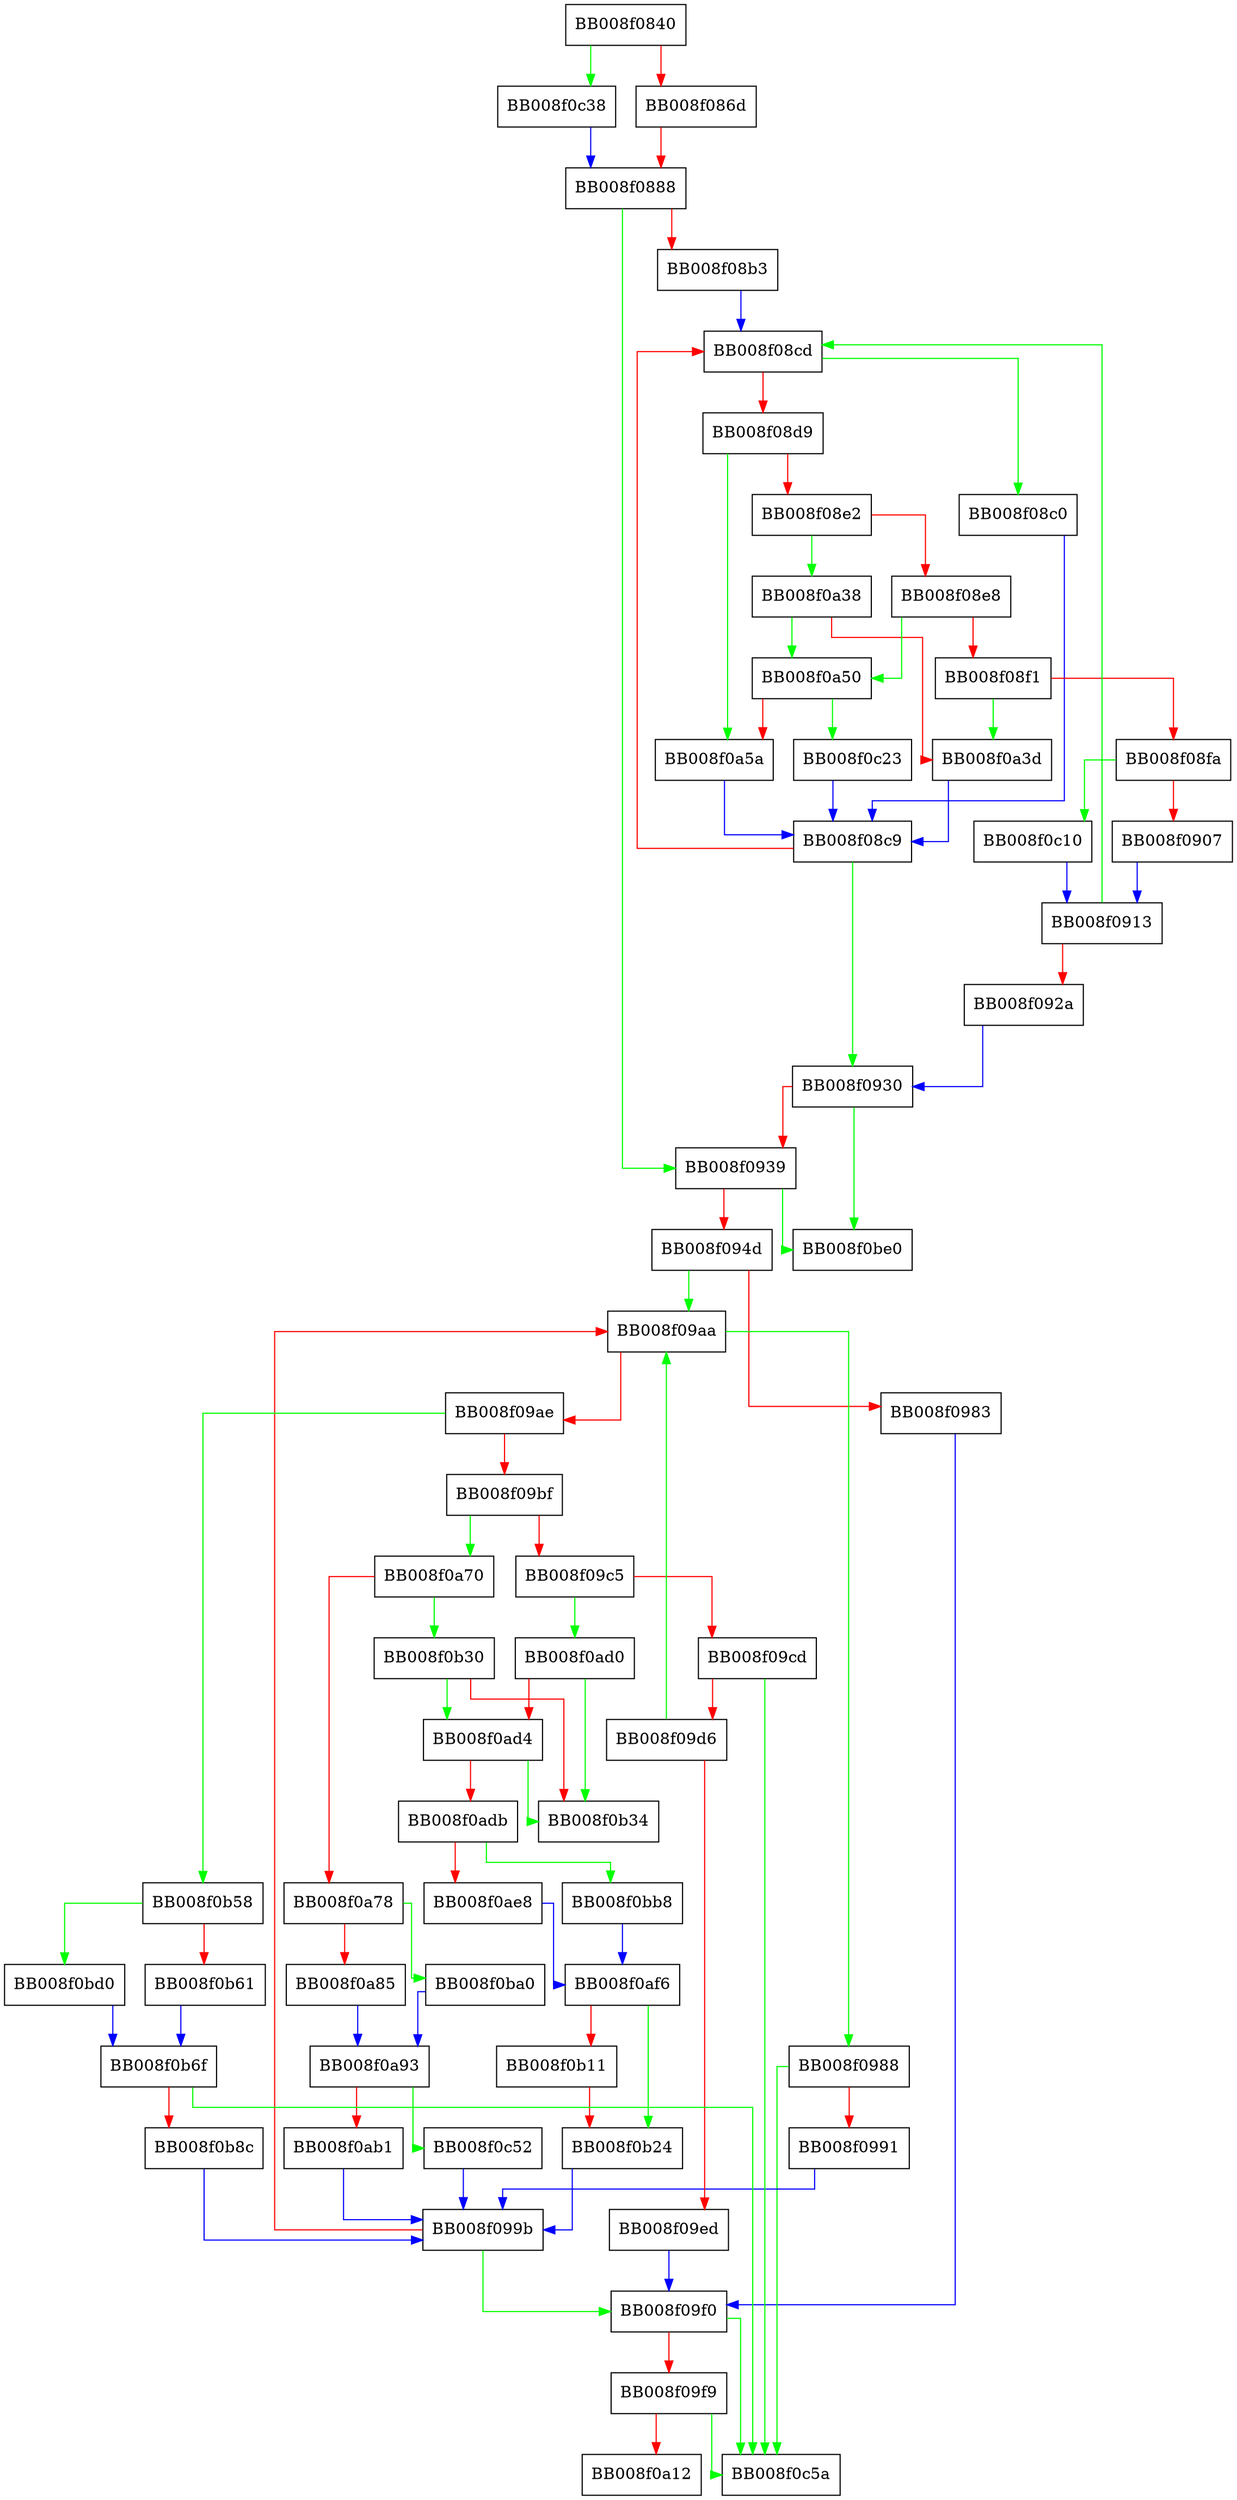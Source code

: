 digraph _dl_exception_create_format {
  node [shape="box"];
  graph [splines=ortho];
  BB008f0840 -> BB008f0c38 [color="green"];
  BB008f0840 -> BB008f086d [color="red"];
  BB008f086d -> BB008f0888 [color="red"];
  BB008f0888 -> BB008f0939 [color="green"];
  BB008f0888 -> BB008f08b3 [color="red"];
  BB008f08b3 -> BB008f08cd [color="blue"];
  BB008f08c0 -> BB008f08c9 [color="blue"];
  BB008f08c9 -> BB008f0930 [color="green"];
  BB008f08c9 -> BB008f08cd [color="red"];
  BB008f08cd -> BB008f08c0 [color="green"];
  BB008f08cd -> BB008f08d9 [color="red"];
  BB008f08d9 -> BB008f0a5a [color="green"];
  BB008f08d9 -> BB008f08e2 [color="red"];
  BB008f08e2 -> BB008f0a38 [color="green"];
  BB008f08e2 -> BB008f08e8 [color="red"];
  BB008f08e8 -> BB008f0a50 [color="green"];
  BB008f08e8 -> BB008f08f1 [color="red"];
  BB008f08f1 -> BB008f0a3d [color="green"];
  BB008f08f1 -> BB008f08fa [color="red"];
  BB008f08fa -> BB008f0c10 [color="green"];
  BB008f08fa -> BB008f0907 [color="red"];
  BB008f0907 -> BB008f0913 [color="blue"];
  BB008f0913 -> BB008f08cd [color="green"];
  BB008f0913 -> BB008f092a [color="red"];
  BB008f092a -> BB008f0930 [color="blue"];
  BB008f0930 -> BB008f0be0 [color="green"];
  BB008f0930 -> BB008f0939 [color="red"];
  BB008f0939 -> BB008f0be0 [color="green"];
  BB008f0939 -> BB008f094d [color="red"];
  BB008f094d -> BB008f09aa [color="green"];
  BB008f094d -> BB008f0983 [color="red"];
  BB008f0983 -> BB008f09f0 [color="blue"];
  BB008f0988 -> BB008f0c5a [color="green"];
  BB008f0988 -> BB008f0991 [color="red"];
  BB008f0991 -> BB008f099b [color="blue"];
  BB008f099b -> BB008f09f0 [color="green"];
  BB008f099b -> BB008f09aa [color="red"];
  BB008f09aa -> BB008f0988 [color="green"];
  BB008f09aa -> BB008f09ae [color="red"];
  BB008f09ae -> BB008f0b58 [color="green"];
  BB008f09ae -> BB008f09bf [color="red"];
  BB008f09bf -> BB008f0a70 [color="green"];
  BB008f09bf -> BB008f09c5 [color="red"];
  BB008f09c5 -> BB008f0ad0 [color="green"];
  BB008f09c5 -> BB008f09cd [color="red"];
  BB008f09cd -> BB008f0c5a [color="green"];
  BB008f09cd -> BB008f09d6 [color="red"];
  BB008f09d6 -> BB008f09aa [color="green"];
  BB008f09d6 -> BB008f09ed [color="red"];
  BB008f09ed -> BB008f09f0 [color="blue"];
  BB008f09f0 -> BB008f0c5a [color="green"];
  BB008f09f0 -> BB008f09f9 [color="red"];
  BB008f09f9 -> BB008f0c5a [color="green"];
  BB008f09f9 -> BB008f0a12 [color="red"];
  BB008f0a38 -> BB008f0a50 [color="green"];
  BB008f0a38 -> BB008f0a3d [color="red"];
  BB008f0a3d -> BB008f08c9 [color="blue"];
  BB008f0a50 -> BB008f0c23 [color="green"];
  BB008f0a50 -> BB008f0a5a [color="red"];
  BB008f0a5a -> BB008f08c9 [color="blue"];
  BB008f0a70 -> BB008f0b30 [color="green"];
  BB008f0a70 -> BB008f0a78 [color="red"];
  BB008f0a78 -> BB008f0ba0 [color="green"];
  BB008f0a78 -> BB008f0a85 [color="red"];
  BB008f0a85 -> BB008f0a93 [color="blue"];
  BB008f0a93 -> BB008f0c52 [color="green"];
  BB008f0a93 -> BB008f0ab1 [color="red"];
  BB008f0ab1 -> BB008f099b [color="blue"];
  BB008f0ad0 -> BB008f0b34 [color="green"];
  BB008f0ad0 -> BB008f0ad4 [color="red"];
  BB008f0ad4 -> BB008f0b34 [color="green"];
  BB008f0ad4 -> BB008f0adb [color="red"];
  BB008f0adb -> BB008f0bb8 [color="green"];
  BB008f0adb -> BB008f0ae8 [color="red"];
  BB008f0ae8 -> BB008f0af6 [color="blue"];
  BB008f0af6 -> BB008f0b24 [color="green"];
  BB008f0af6 -> BB008f0b11 [color="red"];
  BB008f0b11 -> BB008f0b24 [color="red"];
  BB008f0b24 -> BB008f099b [color="blue"];
  BB008f0b30 -> BB008f0ad4 [color="green"];
  BB008f0b30 -> BB008f0b34 [color="red"];
  BB008f0b58 -> BB008f0bd0 [color="green"];
  BB008f0b58 -> BB008f0b61 [color="red"];
  BB008f0b61 -> BB008f0b6f [color="blue"];
  BB008f0b6f -> BB008f0c5a [color="green"];
  BB008f0b6f -> BB008f0b8c [color="red"];
  BB008f0b8c -> BB008f099b [color="blue"];
  BB008f0ba0 -> BB008f0a93 [color="blue"];
  BB008f0bb8 -> BB008f0af6 [color="blue"];
  BB008f0bd0 -> BB008f0b6f [color="blue"];
  BB008f0c10 -> BB008f0913 [color="blue"];
  BB008f0c23 -> BB008f08c9 [color="blue"];
  BB008f0c38 -> BB008f0888 [color="blue"];
  BB008f0c52 -> BB008f099b [color="blue"];
}